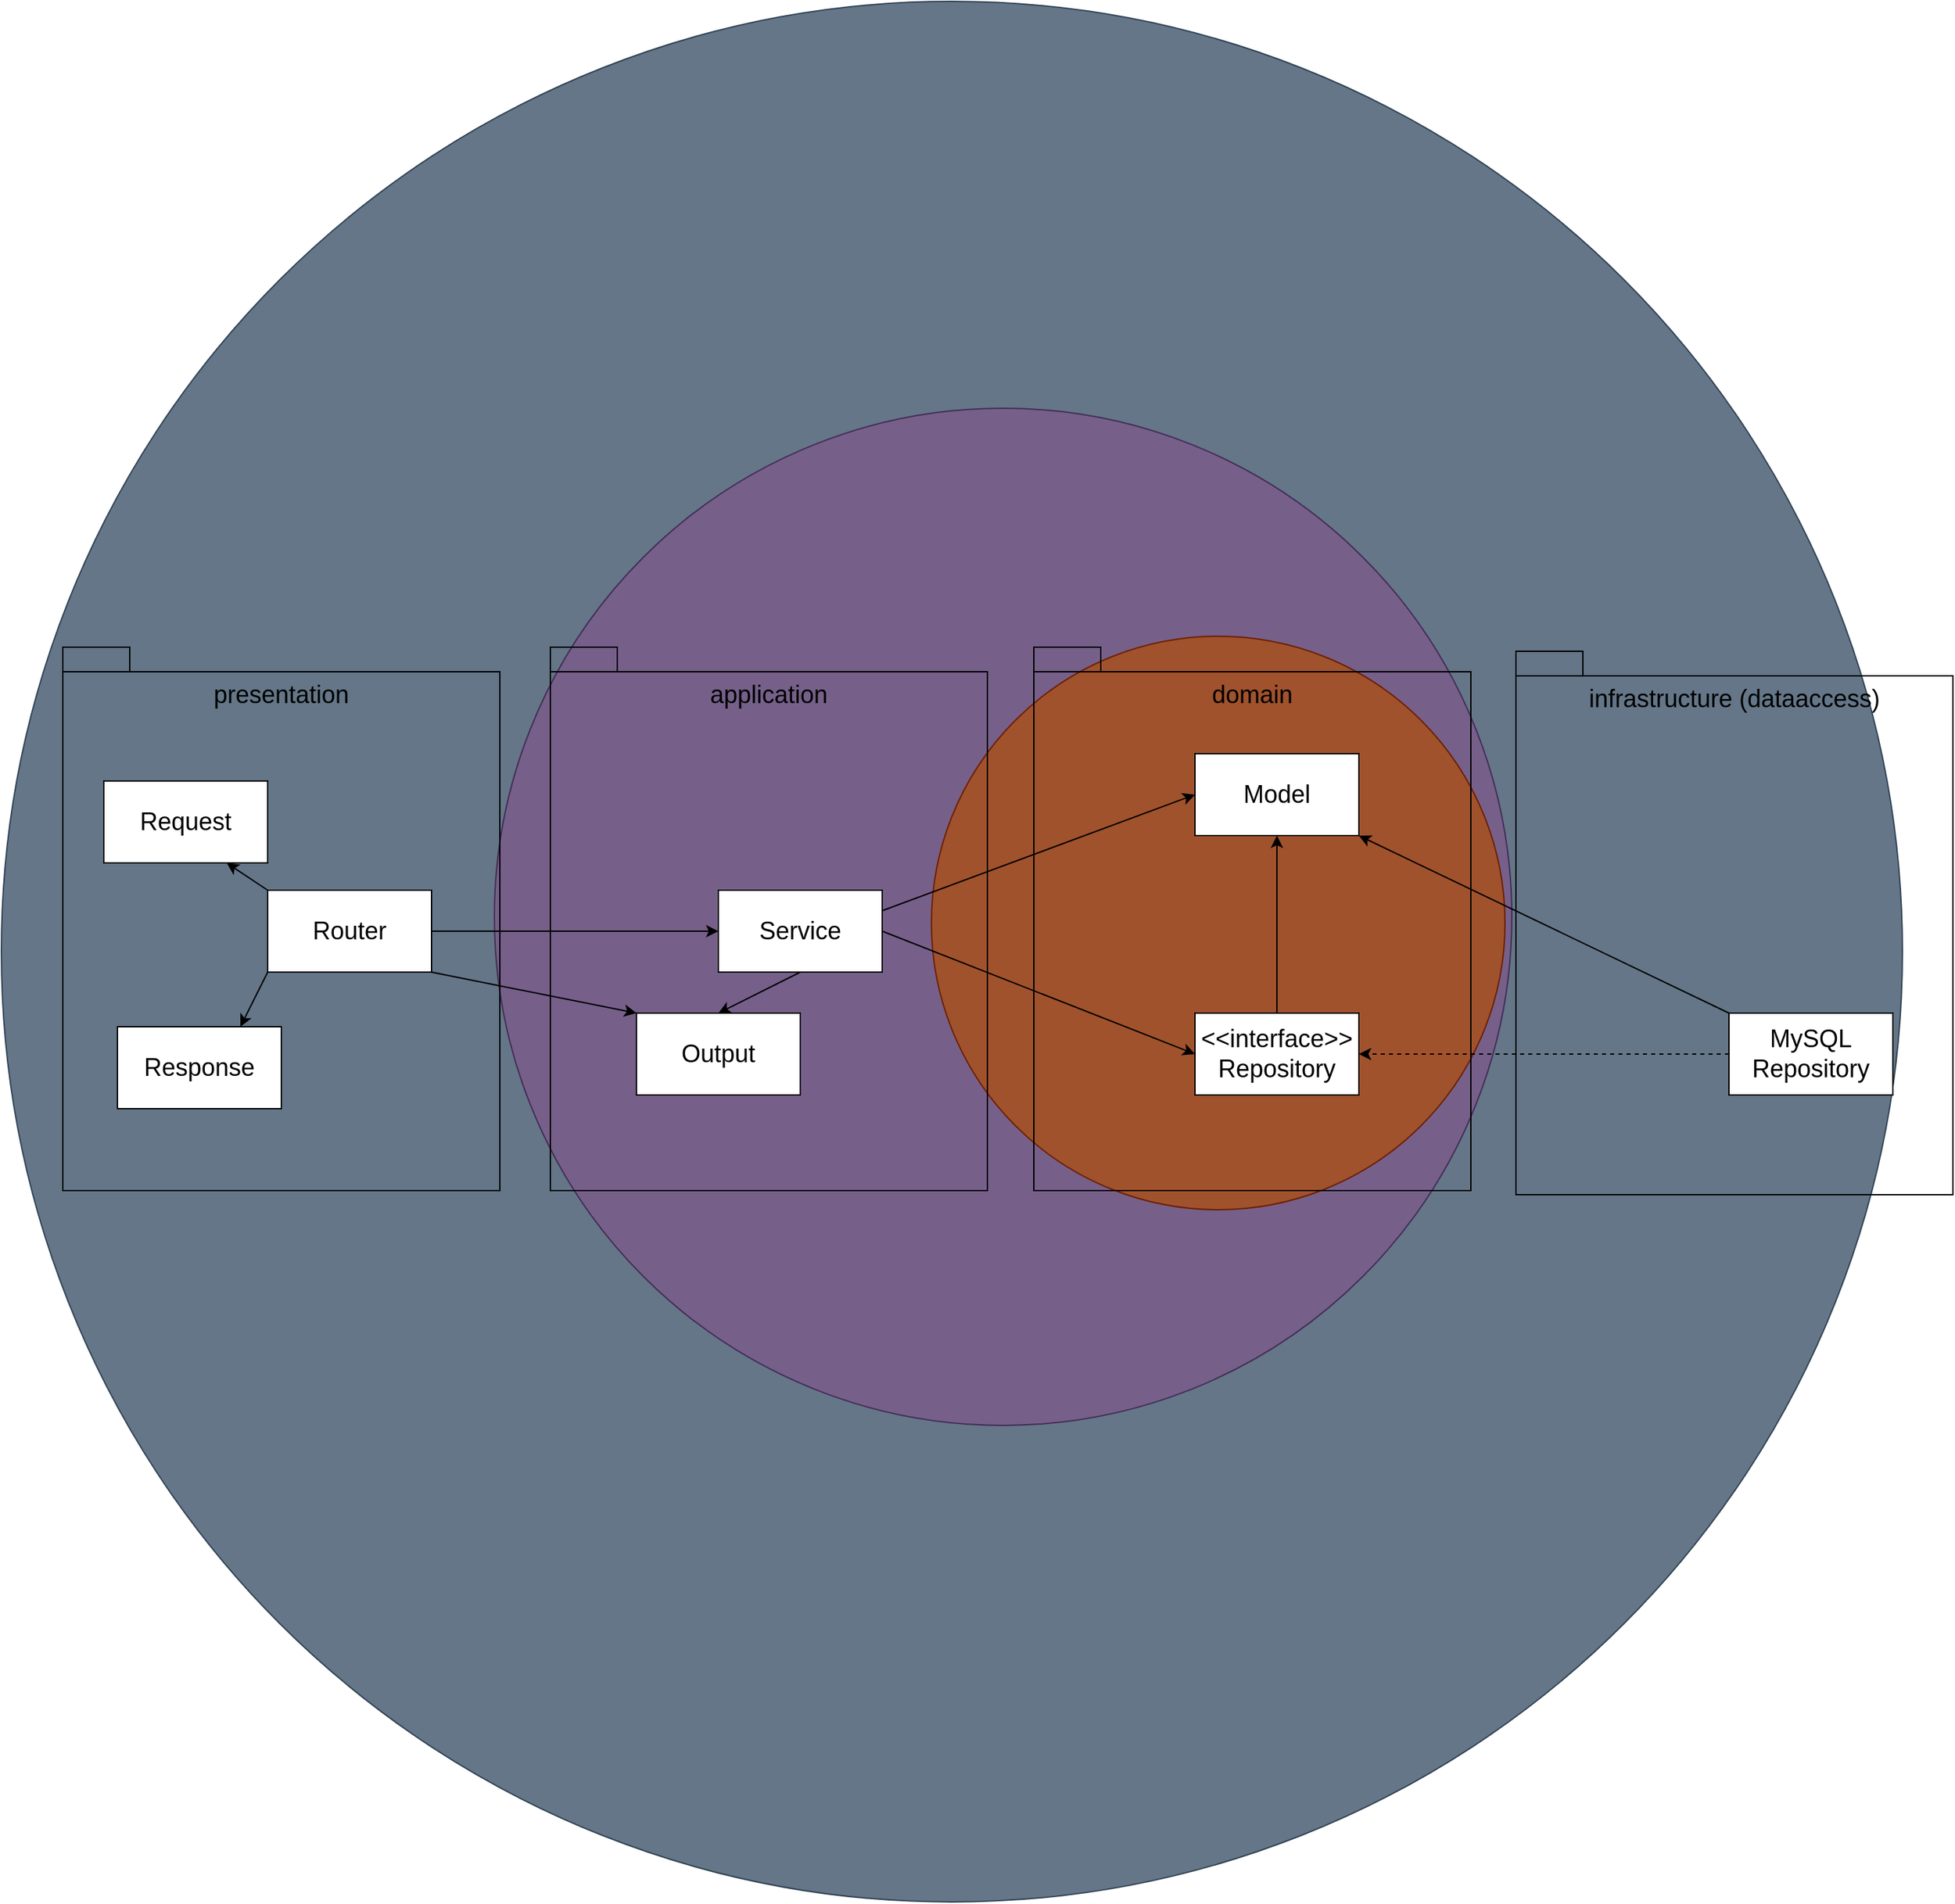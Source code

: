 <mxfile>
    <diagram id="BC2V4QTmiuFFL8je2IGP" name="ページ1">
        <mxGraphModel dx="782" dy="1422" grid="0" gridSize="10" guides="1" tooltips="1" connect="1" arrows="1" fold="1" page="0" pageScale="1" pageWidth="827" pageHeight="1169" math="0" shadow="0">
            <root>
                <mxCell id="0"/>
                <mxCell id="1" parent="0"/>
                <mxCell id="38" value="" style="ellipse;whiteSpace=wrap;html=1;aspect=fixed;fillColor=#647687;fontColor=#ffffff;strokeColor=#314354;" vertex="1" parent="1">
                    <mxGeometry x="105" y="-351" width="1392" height="1392" as="geometry"/>
                </mxCell>
                <mxCell id="37" value="" style="ellipse;whiteSpace=wrap;html=1;aspect=fixed;fillColor=#76608a;fontColor=#ffffff;strokeColor=#432D57;" vertex="1" parent="1">
                    <mxGeometry x="466" y="-53" width="745" height="745" as="geometry"/>
                </mxCell>
                <mxCell id="36" value="" style="ellipse;whiteSpace=wrap;html=1;aspect=fixed;fillColor=#a0522d;strokeColor=#6D1F00;fontColor=#ffffff;" vertex="1" parent="1">
                    <mxGeometry x="786" y="114" width="420" height="420" as="geometry"/>
                </mxCell>
                <mxCell id="11" value="infrastructure (dataaccess)" style="rounded=0;whiteSpace=wrap;html=1;fillColor=none;verticalAlign=top;fontSize=18;" parent="1" vertex="1">
                    <mxGeometry x="1214" y="143" width="320" height="380" as="geometry"/>
                </mxCell>
                <mxCell id="2" value="domain" style="rounded=0;whiteSpace=wrap;html=1;fillColor=none;verticalAlign=top;fontSize=18;movable=0;resizable=0;rotatable=0;deletable=0;editable=0;connectable=0;" parent="1" vertex="1">
                    <mxGeometry x="861" y="140" width="320" height="380" as="geometry"/>
                </mxCell>
                <mxCell id="3" value="presentation" style="rounded=0;whiteSpace=wrap;html=1;fillColor=none;verticalAlign=top;fontSize=18;" parent="1" vertex="1">
                    <mxGeometry x="150" y="140" width="320" height="380" as="geometry"/>
                </mxCell>
                <mxCell id="4" value="Request" style="rounded=0;whiteSpace=wrap;html=1;fillColor=default;fontSize=18;" parent="1" vertex="1">
                    <mxGeometry x="180" y="220" width="120" height="60" as="geometry"/>
                </mxCell>
                <mxCell id="5" value="Router" style="rounded=0;whiteSpace=wrap;html=1;fillColor=default;fontSize=18;" parent="1" vertex="1">
                    <mxGeometry x="300" y="300" width="120" height="60" as="geometry"/>
                </mxCell>
                <mxCell id="6" value="Response" style="rounded=0;whiteSpace=wrap;html=1;fillColor=default;fontSize=18;" parent="1" vertex="1">
                    <mxGeometry x="190" y="400" width="120" height="60" as="geometry"/>
                </mxCell>
                <mxCell id="7" value="application" style="rounded=0;whiteSpace=wrap;html=1;fillColor=none;verticalAlign=top;fontSize=18;" parent="1" vertex="1">
                    <mxGeometry x="507" y="140" width="320" height="380" as="geometry"/>
                </mxCell>
                <mxCell id="9" value="Service" style="rounded=0;whiteSpace=wrap;html=1;fillColor=default;fontSize=18;" parent="1" vertex="1">
                    <mxGeometry x="630" y="300" width="120" height="60" as="geometry"/>
                </mxCell>
                <mxCell id="10" value="Output" style="rounded=0;whiteSpace=wrap;html=1;fillColor=default;fontSize=18;" parent="1" vertex="1">
                    <mxGeometry x="570" y="390" width="120" height="60" as="geometry"/>
                </mxCell>
                <mxCell id="34" style="edgeStyle=none;html=1;exitX=0;exitY=0.5;exitDx=0;exitDy=0;dashed=1;" parent="1" source="13" target="30" edge="1">
                    <mxGeometry relative="1" as="geometry"/>
                </mxCell>
                <mxCell id="35" style="edgeStyle=none;html=1;exitX=0;exitY=0;exitDx=0;exitDy=0;entryX=1;entryY=1;entryDx=0;entryDy=0;" parent="1" source="13" target="24" edge="1">
                    <mxGeometry relative="1" as="geometry"/>
                </mxCell>
                <mxCell id="13" value="MySQL&lt;br&gt;Repository" style="rounded=0;whiteSpace=wrap;html=1;fillColor=default;fontSize=18;" parent="1" vertex="1">
                    <mxGeometry x="1370" y="390" width="120" height="60" as="geometry"/>
                </mxCell>
                <mxCell id="15" value="" style="endArrow=classic;html=1;entryX=0.75;entryY=1;entryDx=0;entryDy=0;exitX=0;exitY=0;exitDx=0;exitDy=0;fontSize=18;" parent="1" source="5" target="4" edge="1">
                    <mxGeometry width="50" height="50" relative="1" as="geometry">
                        <mxPoint x="380" y="390" as="sourcePoint"/>
                        <mxPoint x="430" y="340" as="targetPoint"/>
                    </mxGeometry>
                </mxCell>
                <mxCell id="16" value="" style="endArrow=classic;html=1;entryX=0.75;entryY=0;entryDx=0;entryDy=0;exitX=0;exitY=1;exitDx=0;exitDy=0;fontSize=18;" parent="1" source="5" target="6" edge="1">
                    <mxGeometry width="50" height="50" relative="1" as="geometry">
                        <mxPoint x="400" y="90" as="sourcePoint"/>
                        <mxPoint x="280" y="290" as="targetPoint"/>
                    </mxGeometry>
                </mxCell>
                <mxCell id="17" value="" style="endArrow=classic;html=1;entryX=0;entryY=0.5;entryDx=0;entryDy=0;exitX=1;exitY=0.5;exitDx=0;exitDy=0;fontSize=18;" parent="1" source="5" target="9" edge="1">
                    <mxGeometry width="50" height="50" relative="1" as="geometry">
                        <mxPoint x="310" y="370" as="sourcePoint"/>
                        <mxPoint x="290" y="410" as="targetPoint"/>
                    </mxGeometry>
                </mxCell>
                <mxCell id="18" value="" style="endArrow=classic;html=1;entryX=0.5;entryY=0;entryDx=0;entryDy=0;exitX=0.5;exitY=1;exitDx=0;exitDy=0;fontSize=18;" parent="1" source="9" target="10" edge="1">
                    <mxGeometry width="50" height="50" relative="1" as="geometry">
                        <mxPoint x="430" y="340" as="sourcePoint"/>
                        <mxPoint x="617" y="340" as="targetPoint"/>
                    </mxGeometry>
                </mxCell>
                <mxCell id="19" value="" style="endArrow=classic;html=1;exitX=1;exitY=1;exitDx=0;exitDy=0;entryX=0;entryY=0;entryDx=0;entryDy=0;fontSize=18;" parent="1" source="5" target="10" edge="1">
                    <mxGeometry width="50" height="50" relative="1" as="geometry">
                        <mxPoint x="430" y="340" as="sourcePoint"/>
                        <mxPoint x="550" y="580" as="targetPoint"/>
                    </mxGeometry>
                </mxCell>
                <mxCell id="20" value="" style="endArrow=classic;html=1;exitX=1;exitY=0.5;exitDx=0;exitDy=0;fontSize=18;entryX=0;entryY=0.5;entryDx=0;entryDy=0;" parent="1" source="9" target="30" edge="1">
                    <mxGeometry width="50" height="50" relative="1" as="geometry">
                        <mxPoint x="610" y="210" as="sourcePoint"/>
                        <mxPoint x="820" y="210" as="targetPoint"/>
                    </mxGeometry>
                </mxCell>
                <mxCell id="21" value="" style="rounded=0;whiteSpace=wrap;html=1;fontSize=18;fillColor=none;" parent="1" vertex="1">
                    <mxGeometry x="150" y="122" width="49" height="18" as="geometry"/>
                </mxCell>
                <mxCell id="22" value="" style="rounded=0;whiteSpace=wrap;html=1;fontSize=18;fillColor=none;" parent="1" vertex="1">
                    <mxGeometry x="507" y="122" width="49" height="18" as="geometry"/>
                </mxCell>
                <mxCell id="23" value="" style="rounded=0;whiteSpace=wrap;html=1;fontSize=18;fillColor=none;" parent="1" vertex="1">
                    <mxGeometry x="1214" y="125" width="49" height="18" as="geometry"/>
                </mxCell>
                <mxCell id="24" value="Model" style="rounded=0;whiteSpace=wrap;html=1;fontSize=18;" parent="1" vertex="1">
                    <mxGeometry x="979" y="200" width="120" height="60" as="geometry"/>
                </mxCell>
                <mxCell id="25" value="" style="rounded=0;whiteSpace=wrap;html=1;fontSize=18;fillColor=none;" parent="1" vertex="1">
                    <mxGeometry x="861" y="122" width="49" height="18" as="geometry"/>
                </mxCell>
                <mxCell id="26" value="" style="endArrow=classic;html=1;exitX=1;exitY=0.25;exitDx=0;exitDy=0;fontSize=18;entryX=0;entryY=0.5;entryDx=0;entryDy=0;" parent="1" source="9" target="24" edge="1">
                    <mxGeometry width="50" height="50" relative="1" as="geometry">
                        <mxPoint x="760" y="340" as="sourcePoint"/>
                        <mxPoint x="1392" y="348.22" as="targetPoint"/>
                    </mxGeometry>
                </mxCell>
                <mxCell id="27" style="edgeStyle=none;html=1;exitX=0.5;exitY=0;exitDx=0;exitDy=0;entryX=0.5;entryY=1;entryDx=0;entryDy=0;" parent="1" target="24" edge="1">
                    <mxGeometry relative="1" as="geometry"/>
                </mxCell>
                <mxCell id="32" style="edgeStyle=none;html=1;exitX=0.5;exitY=0;exitDx=0;exitDy=0;entryX=0.5;entryY=1;entryDx=0;entryDy=0;" parent="1" source="30" target="24" edge="1">
                    <mxGeometry relative="1" as="geometry"/>
                </mxCell>
                <mxCell id="30" value="&amp;lt;&amp;lt;interface&amp;gt;&amp;gt;&lt;br&gt;Repository" style="rounded=0;whiteSpace=wrap;html=1;fontSize=18;" parent="1" vertex="1">
                    <mxGeometry x="979" y="390" width="120" height="60" as="geometry"/>
                </mxCell>
            </root>
        </mxGraphModel>
    </diagram>
</mxfile>